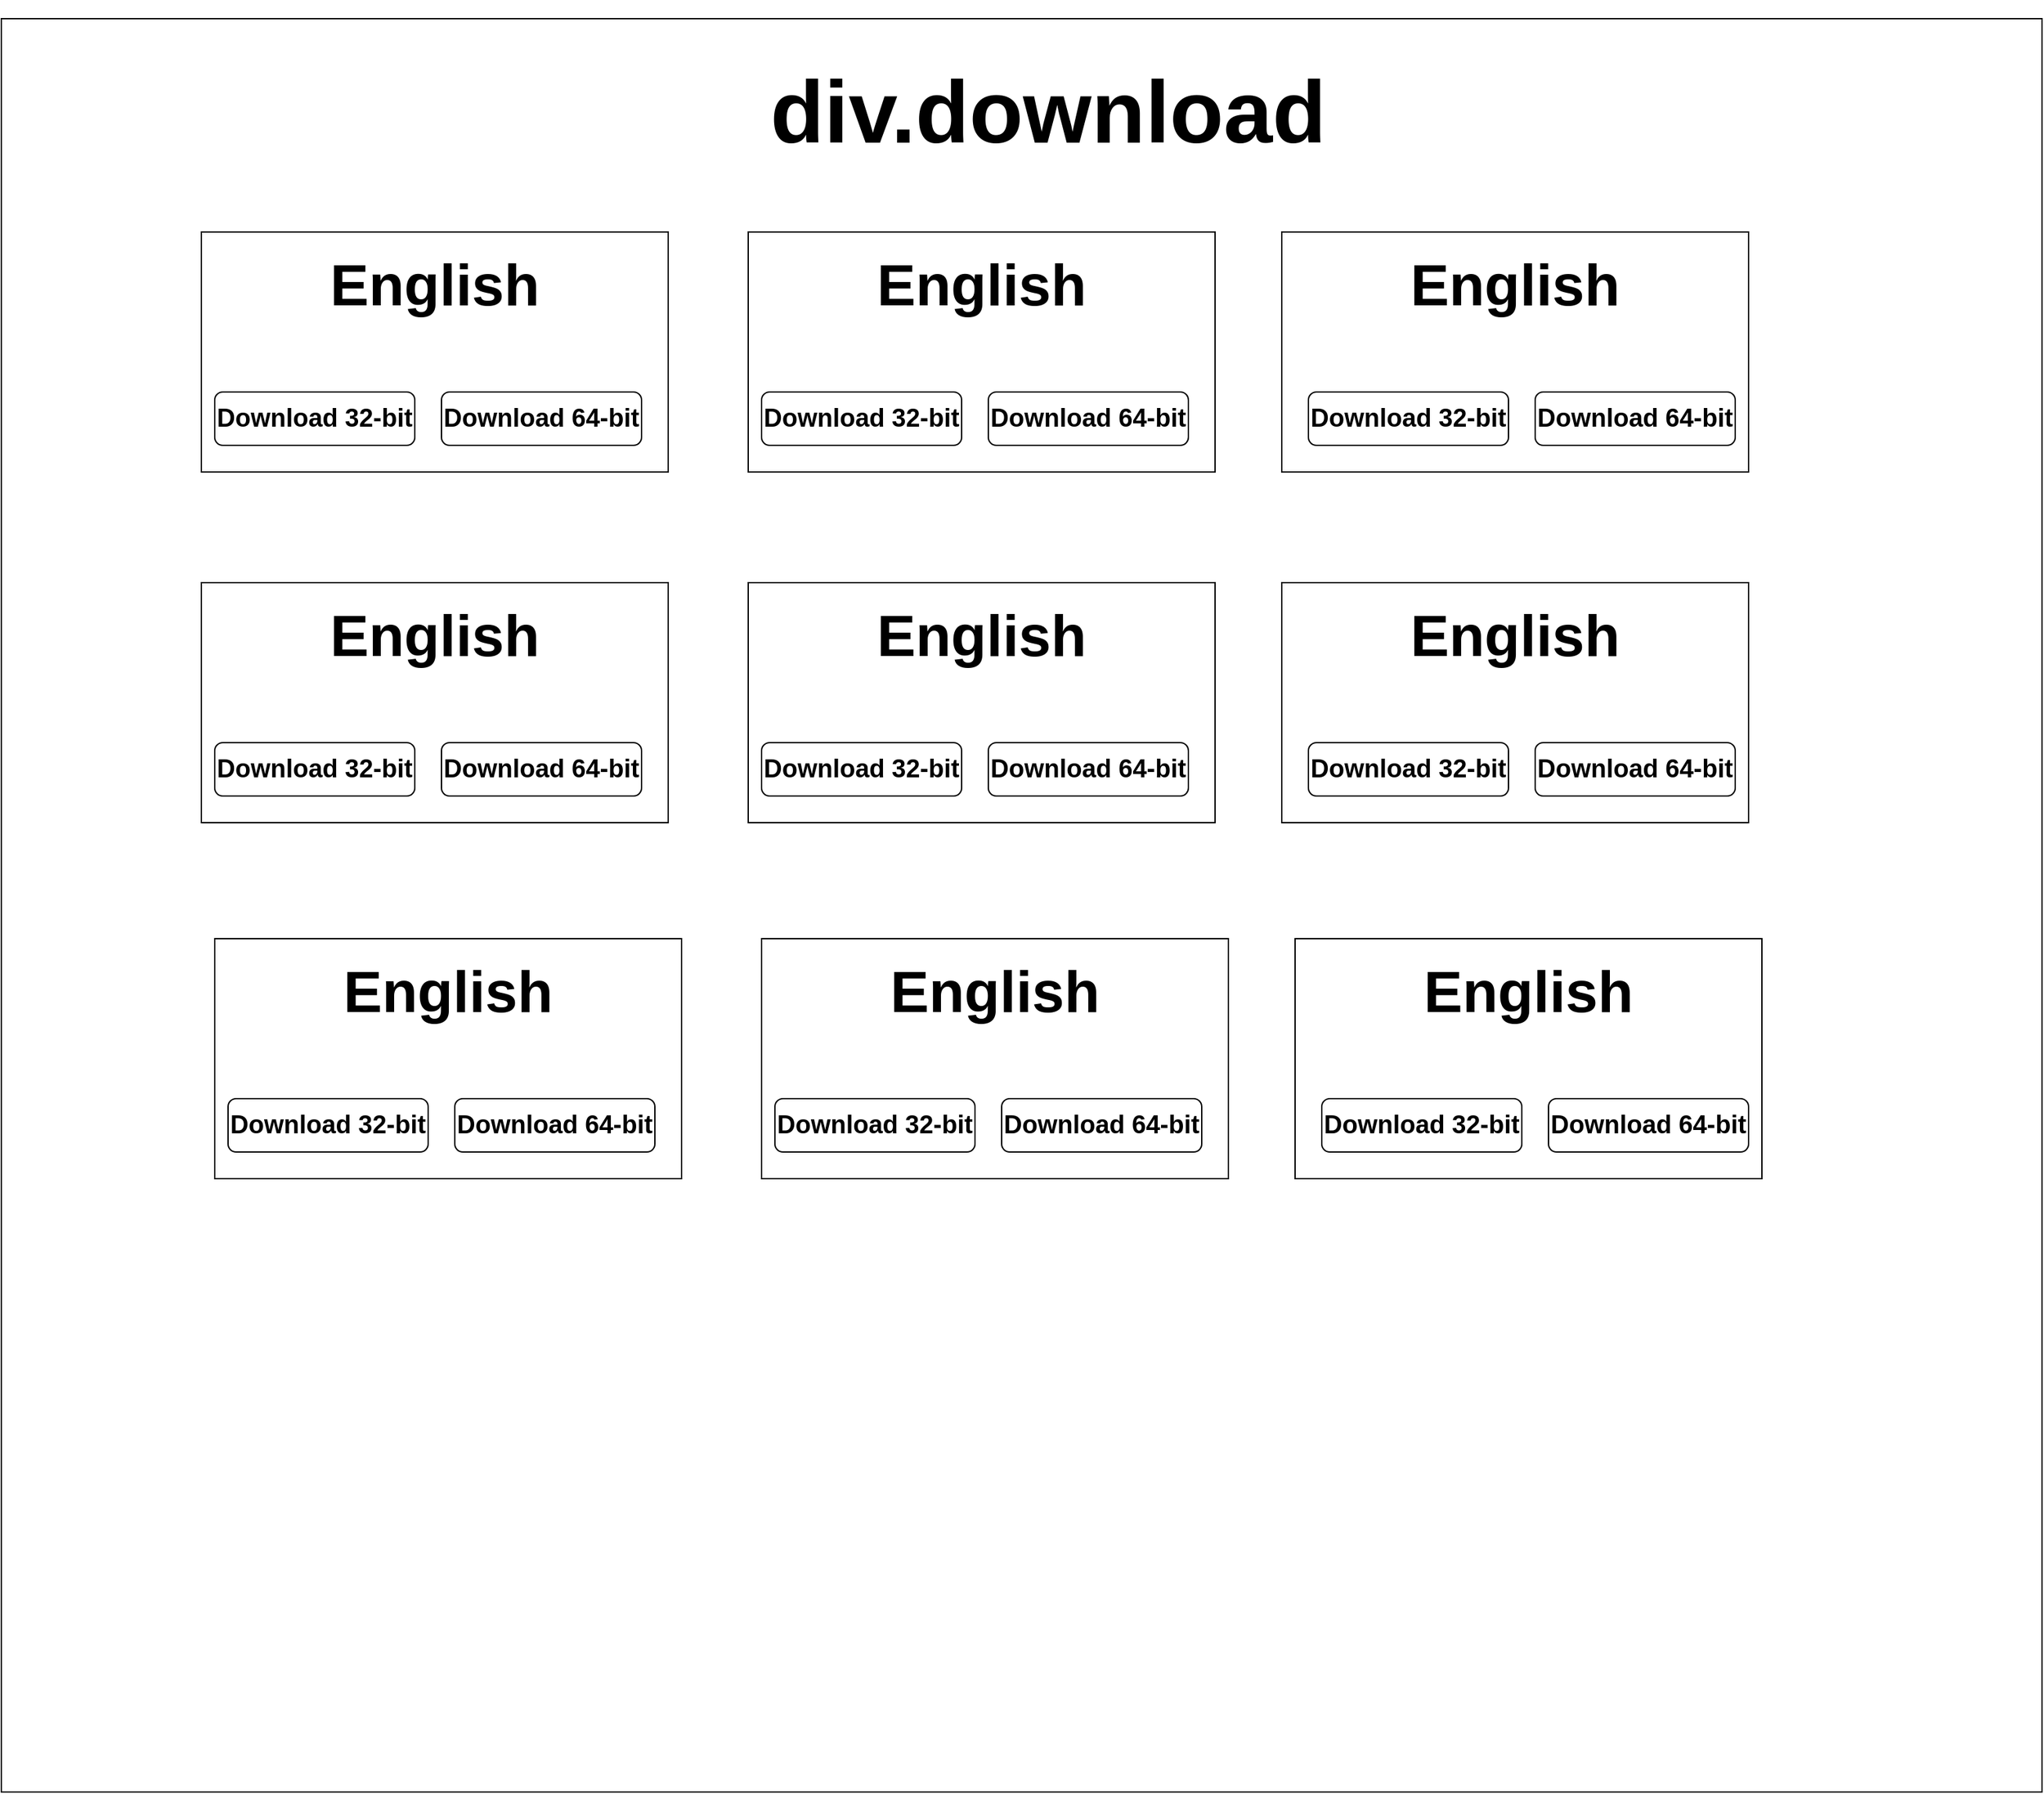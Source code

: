 <mxfile version="22.1.0" type="github">
  <diagram name="Page-1" id="rAink26EUK1kWFLHvjcu">
    <mxGraphModel dx="2080" dy="1127" grid="1" gridSize="10" guides="1" tooltips="1" connect="1" arrows="1" fold="1" page="1" pageScale="1" pageWidth="1100" pageHeight="850" math="0" shadow="0">
      <root>
        <mxCell id="0" />
        <mxCell id="1" parent="0" />
        <mxCell id="QPd9SaOT8a-m1l_33nVP-1" value="" style="rounded=0;whiteSpace=wrap;html=1;" vertex="1" parent="1">
          <mxGeometry x="20" y="30" width="1530" height="1330" as="geometry" />
        </mxCell>
        <mxCell id="QPd9SaOT8a-m1l_33nVP-3" value="" style="rounded=0;whiteSpace=wrap;html=1;" vertex="1" parent="1">
          <mxGeometry x="170" y="190" width="350" height="180" as="geometry" />
        </mxCell>
        <mxCell id="QPd9SaOT8a-m1l_33nVP-4" value="&lt;h1&gt;div.download&lt;/h1&gt;" style="text;html=1;strokeColor=none;fillColor=none;align=center;verticalAlign=middle;whiteSpace=wrap;rounded=0;fontSize=33;" vertex="1" parent="1">
          <mxGeometry x="580" y="50" width="450" height="100" as="geometry" />
        </mxCell>
        <mxCell id="QPd9SaOT8a-m1l_33nVP-5" value="&lt;h2&gt;English&lt;/h2&gt;" style="text;html=1;strokeColor=none;fillColor=none;align=center;verticalAlign=middle;whiteSpace=wrap;rounded=0;fontSize=29;" vertex="1" parent="1">
          <mxGeometry x="245" y="200" width="200" height="60" as="geometry" />
        </mxCell>
        <mxCell id="QPd9SaOT8a-m1l_33nVP-6" value="&lt;h4&gt;Download 32-bit&lt;/h4&gt;" style="rounded=1;whiteSpace=wrap;html=1;fontSize=19;" vertex="1" parent="1">
          <mxGeometry x="180" y="310" width="150" height="40" as="geometry" />
        </mxCell>
        <mxCell id="QPd9SaOT8a-m1l_33nVP-7" value="&lt;h4&gt;Download 64-bit&lt;/h4&gt;" style="rounded=1;whiteSpace=wrap;html=1;fontSize=19;" vertex="1" parent="1">
          <mxGeometry x="350" y="310" width="150" height="40" as="geometry" />
        </mxCell>
        <mxCell id="QPd9SaOT8a-m1l_33nVP-8" value="" style="rounded=0;whiteSpace=wrap;html=1;" vertex="1" parent="1">
          <mxGeometry x="580" y="190" width="350" height="180" as="geometry" />
        </mxCell>
        <mxCell id="QPd9SaOT8a-m1l_33nVP-9" value="&lt;h2&gt;English&lt;/h2&gt;" style="text;html=1;strokeColor=none;fillColor=none;align=center;verticalAlign=middle;whiteSpace=wrap;rounded=0;fontSize=29;" vertex="1" parent="1">
          <mxGeometry x="655" y="200" width="200" height="60" as="geometry" />
        </mxCell>
        <mxCell id="QPd9SaOT8a-m1l_33nVP-10" value="&lt;h4&gt;Download 32-bit&lt;/h4&gt;" style="rounded=1;whiteSpace=wrap;html=1;fontSize=19;" vertex="1" parent="1">
          <mxGeometry x="590" y="310" width="150" height="40" as="geometry" />
        </mxCell>
        <mxCell id="QPd9SaOT8a-m1l_33nVP-11" value="&lt;h4&gt;Download 64-bit&lt;/h4&gt;" style="rounded=1;whiteSpace=wrap;html=1;fontSize=19;" vertex="1" parent="1">
          <mxGeometry x="760" y="310" width="150" height="40" as="geometry" />
        </mxCell>
        <mxCell id="QPd9SaOT8a-m1l_33nVP-12" value="" style="rounded=0;whiteSpace=wrap;html=1;" vertex="1" parent="1">
          <mxGeometry x="980" y="190" width="350" height="180" as="geometry" />
        </mxCell>
        <mxCell id="QPd9SaOT8a-m1l_33nVP-13" value="&lt;h2&gt;English&lt;/h2&gt;" style="text;html=1;strokeColor=none;fillColor=none;align=center;verticalAlign=middle;whiteSpace=wrap;rounded=0;fontSize=29;" vertex="1" parent="1">
          <mxGeometry x="1055" y="200" width="200" height="60" as="geometry" />
        </mxCell>
        <mxCell id="QPd9SaOT8a-m1l_33nVP-14" value="&lt;h4&gt;Download 32-bit&lt;/h4&gt;" style="rounded=1;whiteSpace=wrap;html=1;fontSize=19;" vertex="1" parent="1">
          <mxGeometry x="1000" y="310" width="150" height="40" as="geometry" />
        </mxCell>
        <mxCell id="QPd9SaOT8a-m1l_33nVP-15" value="&lt;h4&gt;Download 64-bit&lt;/h4&gt;" style="rounded=1;whiteSpace=wrap;html=1;fontSize=19;" vertex="1" parent="1">
          <mxGeometry x="1170" y="310" width="150" height="40" as="geometry" />
        </mxCell>
        <mxCell id="QPd9SaOT8a-m1l_33nVP-18" value="" style="rounded=0;whiteSpace=wrap;html=1;" vertex="1" parent="1">
          <mxGeometry x="180" y="720" width="350" height="180" as="geometry" />
        </mxCell>
        <mxCell id="QPd9SaOT8a-m1l_33nVP-19" value="&lt;h2&gt;English&lt;/h2&gt;" style="text;html=1;strokeColor=none;fillColor=none;align=center;verticalAlign=middle;whiteSpace=wrap;rounded=0;fontSize=29;" vertex="1" parent="1">
          <mxGeometry x="255" y="730" width="200" height="60" as="geometry" />
        </mxCell>
        <mxCell id="QPd9SaOT8a-m1l_33nVP-20" value="&lt;h4&gt;Download 32-bit&lt;/h4&gt;" style="rounded=1;whiteSpace=wrap;html=1;fontSize=19;" vertex="1" parent="1">
          <mxGeometry x="190" y="840" width="150" height="40" as="geometry" />
        </mxCell>
        <mxCell id="QPd9SaOT8a-m1l_33nVP-21" value="&lt;h4&gt;Download 64-bit&lt;/h4&gt;" style="rounded=1;whiteSpace=wrap;html=1;fontSize=19;" vertex="1" parent="1">
          <mxGeometry x="360" y="840" width="150" height="40" as="geometry" />
        </mxCell>
        <mxCell id="QPd9SaOT8a-m1l_33nVP-22" value="" style="rounded=0;whiteSpace=wrap;html=1;" vertex="1" parent="1">
          <mxGeometry x="590" y="720" width="350" height="180" as="geometry" />
        </mxCell>
        <mxCell id="QPd9SaOT8a-m1l_33nVP-23" value="&lt;h2&gt;English&lt;/h2&gt;" style="text;html=1;strokeColor=none;fillColor=none;align=center;verticalAlign=middle;whiteSpace=wrap;rounded=0;fontSize=29;" vertex="1" parent="1">
          <mxGeometry x="665" y="730" width="200" height="60" as="geometry" />
        </mxCell>
        <mxCell id="QPd9SaOT8a-m1l_33nVP-24" value="&lt;h4&gt;Download 32-bit&lt;/h4&gt;" style="rounded=1;whiteSpace=wrap;html=1;fontSize=19;" vertex="1" parent="1">
          <mxGeometry x="600" y="840" width="150" height="40" as="geometry" />
        </mxCell>
        <mxCell id="QPd9SaOT8a-m1l_33nVP-25" value="&lt;h4&gt;Download 64-bit&lt;/h4&gt;" style="rounded=1;whiteSpace=wrap;html=1;fontSize=19;" vertex="1" parent="1">
          <mxGeometry x="770" y="840" width="150" height="40" as="geometry" />
        </mxCell>
        <mxCell id="QPd9SaOT8a-m1l_33nVP-26" value="" style="rounded=0;whiteSpace=wrap;html=1;" vertex="1" parent="1">
          <mxGeometry x="990" y="720" width="350" height="180" as="geometry" />
        </mxCell>
        <mxCell id="QPd9SaOT8a-m1l_33nVP-27" value="&lt;h2&gt;English&lt;/h2&gt;" style="text;html=1;strokeColor=none;fillColor=none;align=center;verticalAlign=middle;whiteSpace=wrap;rounded=0;fontSize=29;" vertex="1" parent="1">
          <mxGeometry x="1065" y="730" width="200" height="60" as="geometry" />
        </mxCell>
        <mxCell id="QPd9SaOT8a-m1l_33nVP-28" value="&lt;h4&gt;Download 32-bit&lt;/h4&gt;" style="rounded=1;whiteSpace=wrap;html=1;fontSize=19;" vertex="1" parent="1">
          <mxGeometry x="1010" y="840" width="150" height="40" as="geometry" />
        </mxCell>
        <mxCell id="QPd9SaOT8a-m1l_33nVP-29" value="&lt;h4&gt;Download 64-bit&lt;/h4&gt;" style="rounded=1;whiteSpace=wrap;html=1;fontSize=19;" vertex="1" parent="1">
          <mxGeometry x="1180" y="840" width="150" height="40" as="geometry" />
        </mxCell>
        <mxCell id="QPd9SaOT8a-m1l_33nVP-30" value="" style="rounded=0;whiteSpace=wrap;html=1;" vertex="1" parent="1">
          <mxGeometry x="170" y="453" width="350" height="180" as="geometry" />
        </mxCell>
        <mxCell id="QPd9SaOT8a-m1l_33nVP-31" value="&lt;h2&gt;English&lt;/h2&gt;" style="text;html=1;strokeColor=none;fillColor=none;align=center;verticalAlign=middle;whiteSpace=wrap;rounded=0;fontSize=29;" vertex="1" parent="1">
          <mxGeometry x="245" y="463" width="200" height="60" as="geometry" />
        </mxCell>
        <mxCell id="QPd9SaOT8a-m1l_33nVP-32" value="&lt;h4&gt;Download 32-bit&lt;/h4&gt;" style="rounded=1;whiteSpace=wrap;html=1;fontSize=19;" vertex="1" parent="1">
          <mxGeometry x="180" y="573" width="150" height="40" as="geometry" />
        </mxCell>
        <mxCell id="QPd9SaOT8a-m1l_33nVP-33" value="&lt;h4&gt;Download 64-bit&lt;/h4&gt;" style="rounded=1;whiteSpace=wrap;html=1;fontSize=19;" vertex="1" parent="1">
          <mxGeometry x="350" y="573" width="150" height="40" as="geometry" />
        </mxCell>
        <mxCell id="QPd9SaOT8a-m1l_33nVP-34" value="" style="rounded=0;whiteSpace=wrap;html=1;" vertex="1" parent="1">
          <mxGeometry x="580" y="453" width="350" height="180" as="geometry" />
        </mxCell>
        <mxCell id="QPd9SaOT8a-m1l_33nVP-35" value="&lt;h2&gt;English&lt;/h2&gt;" style="text;html=1;strokeColor=none;fillColor=none;align=center;verticalAlign=middle;whiteSpace=wrap;rounded=0;fontSize=29;" vertex="1" parent="1">
          <mxGeometry x="655" y="463" width="200" height="60" as="geometry" />
        </mxCell>
        <mxCell id="QPd9SaOT8a-m1l_33nVP-36" value="&lt;h4&gt;Download 32-bit&lt;/h4&gt;" style="rounded=1;whiteSpace=wrap;html=1;fontSize=19;" vertex="1" parent="1">
          <mxGeometry x="590" y="573" width="150" height="40" as="geometry" />
        </mxCell>
        <mxCell id="QPd9SaOT8a-m1l_33nVP-37" value="&lt;h4&gt;Download 64-bit&lt;/h4&gt;" style="rounded=1;whiteSpace=wrap;html=1;fontSize=19;" vertex="1" parent="1">
          <mxGeometry x="760" y="573" width="150" height="40" as="geometry" />
        </mxCell>
        <mxCell id="QPd9SaOT8a-m1l_33nVP-38" value="" style="rounded=0;whiteSpace=wrap;html=1;" vertex="1" parent="1">
          <mxGeometry x="980" y="453" width="350" height="180" as="geometry" />
        </mxCell>
        <mxCell id="QPd9SaOT8a-m1l_33nVP-39" value="&lt;h2&gt;English&lt;/h2&gt;" style="text;html=1;strokeColor=none;fillColor=none;align=center;verticalAlign=middle;whiteSpace=wrap;rounded=0;fontSize=29;" vertex="1" parent="1">
          <mxGeometry x="1055" y="463" width="200" height="60" as="geometry" />
        </mxCell>
        <mxCell id="QPd9SaOT8a-m1l_33nVP-40" value="&lt;h4&gt;Download 32-bit&lt;/h4&gt;" style="rounded=1;whiteSpace=wrap;html=1;fontSize=19;" vertex="1" parent="1">
          <mxGeometry x="1000" y="573" width="150" height="40" as="geometry" />
        </mxCell>
        <mxCell id="QPd9SaOT8a-m1l_33nVP-41" value="&lt;h4&gt;Download 64-bit&lt;/h4&gt;" style="rounded=1;whiteSpace=wrap;html=1;fontSize=19;" vertex="1" parent="1">
          <mxGeometry x="1170" y="573" width="150" height="40" as="geometry" />
        </mxCell>
      </root>
    </mxGraphModel>
  </diagram>
</mxfile>
